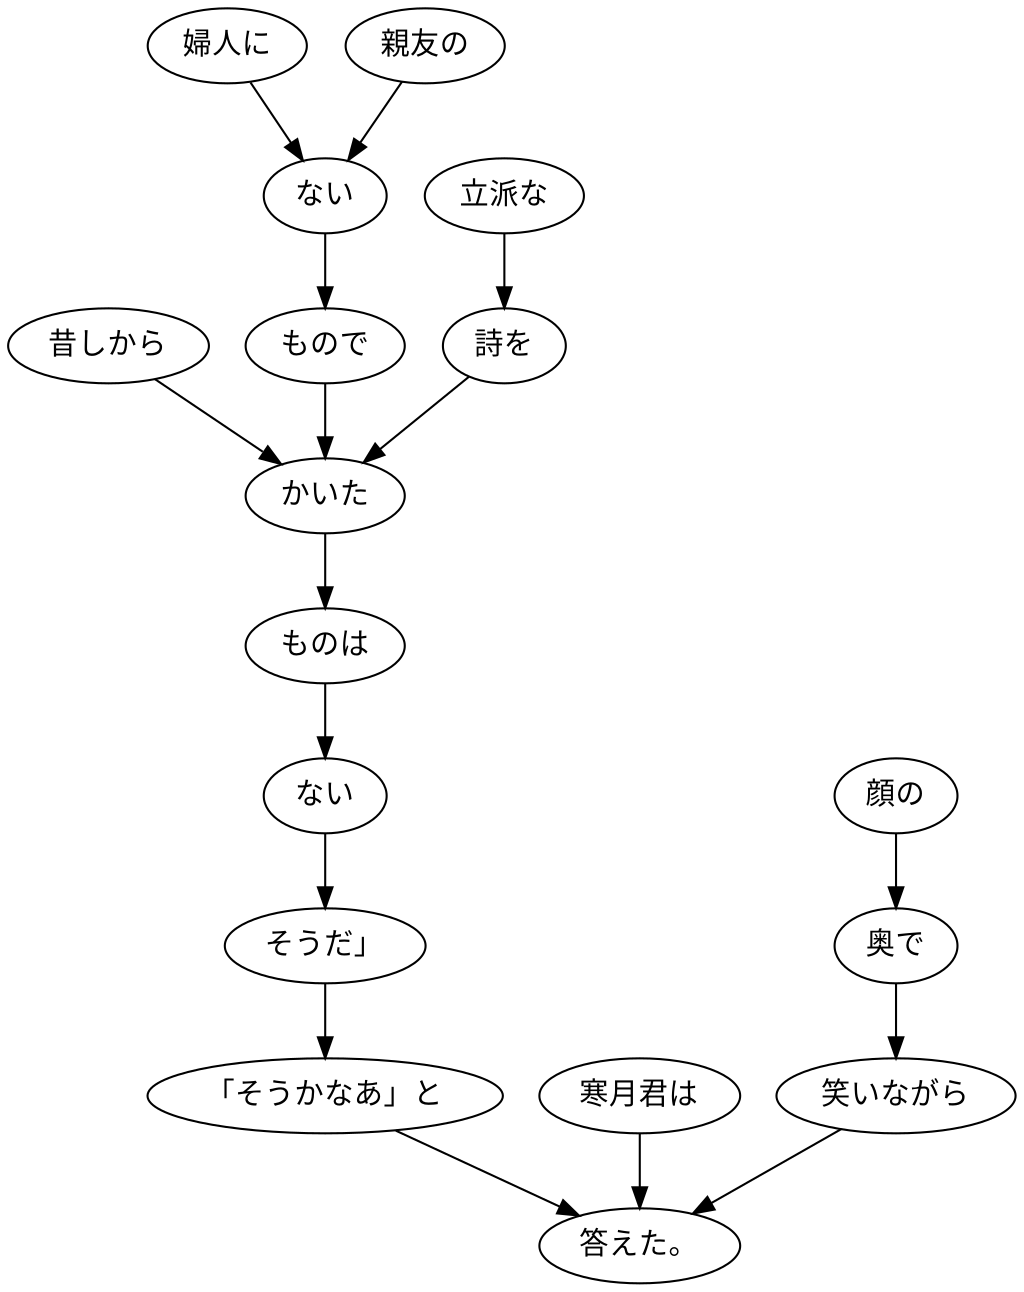 digraph graph3886 {
	node0 [label="昔しから"];
	node1 [label="婦人に"];
	node2 [label="親友の"];
	node3 [label="ない"];
	node4 [label="もので"];
	node5 [label="立派な"];
	node6 [label="詩を"];
	node7 [label="かいた"];
	node8 [label="ものは"];
	node9 [label="ない"];
	node10 [label="そうだ」"];
	node11 [label="「そうかなあ」と"];
	node12 [label="寒月君は"];
	node13 [label="顔の"];
	node14 [label="奥で"];
	node15 [label="笑いながら"];
	node16 [label="答えた。"];
	node0 -> node7;
	node1 -> node3;
	node2 -> node3;
	node3 -> node4;
	node4 -> node7;
	node5 -> node6;
	node6 -> node7;
	node7 -> node8;
	node8 -> node9;
	node9 -> node10;
	node10 -> node11;
	node11 -> node16;
	node12 -> node16;
	node13 -> node14;
	node14 -> node15;
	node15 -> node16;
}
